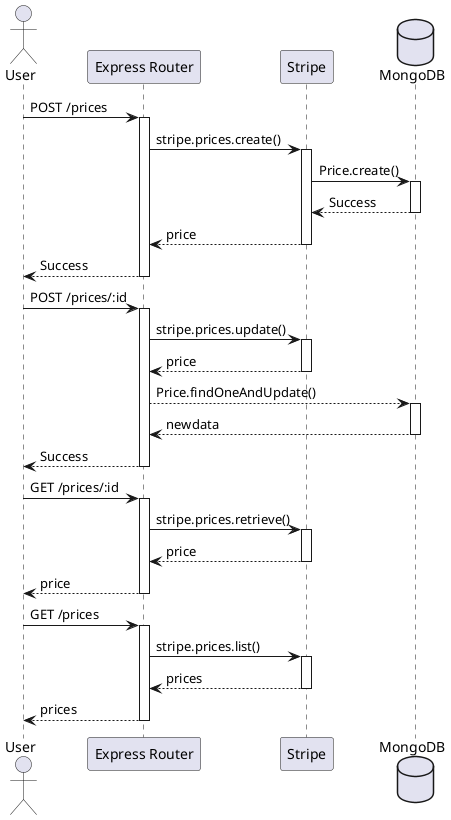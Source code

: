 @startuml
actor User
participant "Express Router" as Router
participant Stripe
database MongoDB

User -> Router: POST /prices
activate Router
Router -> Stripe: stripe.prices.create()
activate Stripe
Stripe -> MongoDB: Price.create()
activate MongoDB
MongoDB --> Stripe: Success
deactivate MongoDB
Stripe --> Router: price
deactivate Stripe
Router --> User: Success
deactivate Router

User -> Router: POST /prices/:id
activate Router
Router -> Stripe: stripe.prices.update()
activate Stripe
Stripe --> Router: price
deactivate Stripe
Router --> MongoDB: Price.findOneAndUpdate()
activate MongoDB
MongoDB --> Router: newdata
deactivate MongoDB
Router --> User: Success
deactivate Router

User -> Router: GET /prices/:id
activate Router
Router -> Stripe: stripe.prices.retrieve()
activate Stripe
Stripe --> Router: price
deactivate Stripe
Router --> User: price
deactivate Router

User -> Router: GET /prices
activate Router
Router -> Stripe: stripe.prices.list()
activate Stripe
Stripe --> Router: prices
deactivate Stripe
Router --> User: prices
deactivate Router
@enduml